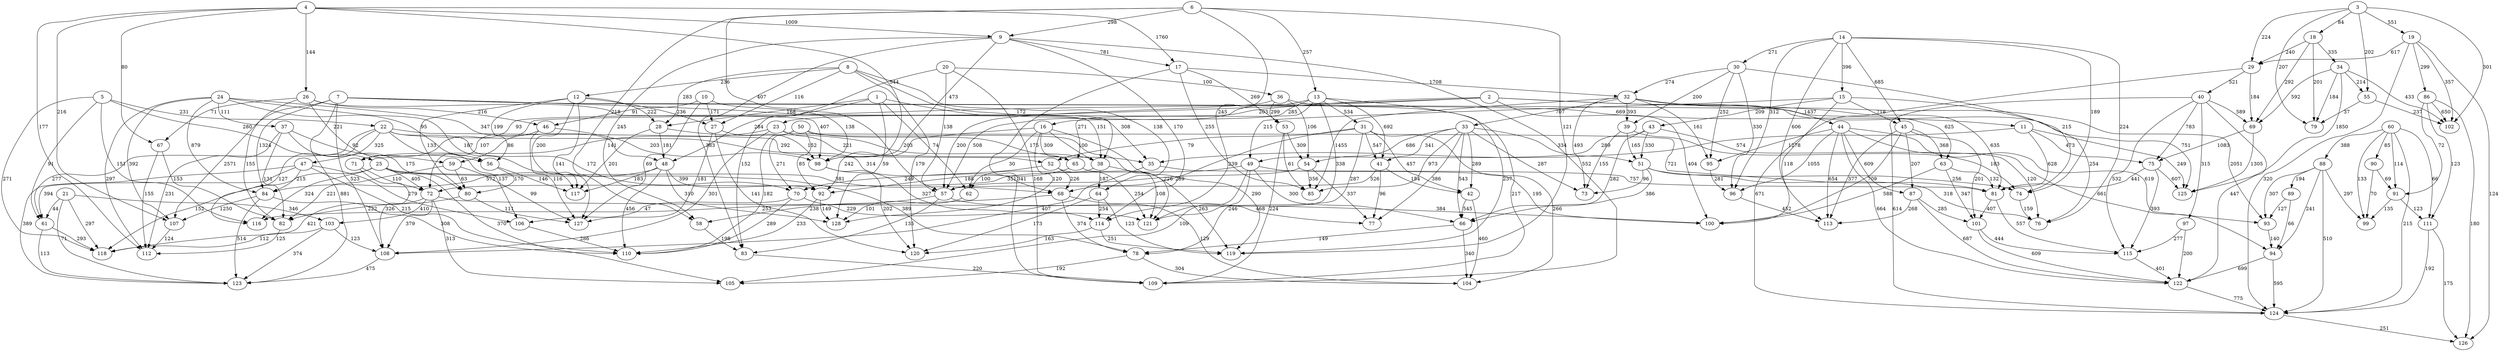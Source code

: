 digraph G {
	1
	128
	28
	38
	48
	62
	10
	127
	27
	46
	98
	101
	115
	122
	103
	108
	118
	123
	106
	110
	107
	112
	11
	125
	35
	75
	81
	111
	124
	126
	114
	119
	120
	12
	117
	56
	80
	13
	121
	16
	31
	41
	57
	65
	14
	113
	15
	30
	45
	74
	76
	96
	100
	43
	49
	92
	17
	109
	32
	53
	85
	18
	29
	34
	69
	79
	19
	102
	86
	2
	23
	63
	71
	72
	20
	36
	83
	21
	61
	22
	116
	47
	52
	68
	70
	24
	37
	84
	25
	105
	78
	26
	59
	67
	82
	40
	3
	55
	39
	95
	104
	42
	33
	44
	73
	93
	51
	54
	66
	77
	64
	4
	9
	97
	87
	94
	5
	50
	58
	6
	60
	88
	90
	91
	99
	7
	8
	89
	1 -> 128 [label=59
 color=black]
	1 -> 28 [label=168
 color=black]
	1 -> 38 [label=151
 color=black]
	1 -> 48 [label=284
 color=black]
	1 -> 62 [label=74
 color=black]
	10 -> 127 [label=69
 color=black]
	10 -> 27 [label=171
 color=black]
	10 -> 46 [label=91
 color=black]
	10 -> 98 [label=138
 color=black]
	101 -> 115 [label=444
 color=black]
	101 -> 122 [label=609
 color=black]
	103 -> 108 [label=123
 color=black]
	103 -> 118 [label=112
 color=black]
	103 -> 123 [label=374
 color=black]
	106 -> 110 [label=286
 color=black]
	107 -> 112 [label=124
 color=black]
	108 -> 123 [label=475
 color=black]
	11 -> 125 [label=249
 color=black]
	11 -> 35 [label=574
 color=black]
	11 -> 75 [label=473
 color=black]
	11 -> 81 [label=628
 color=black]
	111 -> 124 [label=192
 color=black]
	111 -> 126 [label=175
 color=black]
	114 -> 119 [label=251
 color=black]
	114 -> 120 [label=163
 color=black]
	115 -> 122 [label=401
 color=black]
	12 -> 117 [label=200
 color=black]
	12 -> 127 [label=141
 color=black]
	12 -> 27 [label=236
 color=black]
	12 -> 28 [label=222
 color=black]
	12 -> 56 [label=199
 color=black]
	12 -> 80 [label=133
 color=black]
	122 -> 124 [label=775
 color=black]
	124 -> 126 [label=251
 color=black]
	13 -> 119 [label=237
 color=black]
	13 -> 121 [label=338
 color=black]
	13 -> 16 [label=285
 color=black]
	13 -> 31 [label=534
 color=black]
	13 -> 41 [label=692
 color=black]
	13 -> 57 [label=508
 color=black]
	13 -> 65 [label=271
 color=black]
	14 -> 113 [label=606
 color=black]
	14 -> 15 [label=396
 color=black]
	14 -> 30 [label=271
 color=black]
	14 -> 45 [label=685
 color=black]
	14 -> 74 [label=189
 color=black]
	14 -> 76 [label=224
 color=black]
	14 -> 96 [label=312
 color=black]
	15 -> 100 [label=118
 color=black]
	15 -> 43 [label=209
 color=black]
	15 -> 45 [label=718
 color=black]
	15 -> 49 [label=215
 color=black]
	15 -> 76 [label=254
 color=black]
	16 -> 119 [label=290
 color=black]
	16 -> 128 [label=120
 color=black]
	16 -> 38 [label=100
 color=black]
	16 -> 62 [label=30
 color=black]
	16 -> 65 [label=309
 color=black]
	16 -> 92 [label=242
 color=black]
	17 -> 109 [label=341
 color=black]
	17 -> 32 [label=1708
 color=black]
	17 -> 53 [label=269
 color=black]
	17 -> 85 [label=255
 color=black]
	18 -> 29 [label=240
 color=black]
	18 -> 34 [label=335
 color=black]
	18 -> 69 [label=292
 color=black]
	18 -> 79 [label=201
 color=black]
	19 -> 102 [label=357
 color=black]
	19 -> 124 [label=320
 color=black]
	19 -> 126 [label=124
 color=black]
	19 -> 29 [label=617
 color=black]
	19 -> 86 [label=299
 color=black]
	2 -> 100 [label=404
 color=black]
	2 -> 23 [label=203
 color=black]
	2 -> 63 [label=625
 color=black]
	2 -> 71 [label=93
 color=black]
	2 -> 72 [label=107
 color=black]
	2 -> 81 [label=635
 color=black]
	20 -> 109 [label=168
 color=black]
	20 -> 36 [label=100
 color=black]
	20 -> 57 [label=138
 color=black]
	20 -> 83 [label=152
 color=black]
	21 -> 103 [label=346
 color=black]
	21 -> 118 [label=297
 color=black]
	21 -> 123 [label=71
 color=black]
	21 -> 61 [label=44
 color=black]
	22 -> 106 [label=137
 color=black]
	22 -> 116 [label=127
 color=black]
	22 -> 47 [label=325
 color=black]
	22 -> 52 [label=292
 color=black]
	22 -> 61 [label=277
 color=black]
	22 -> 68 [label=314
 color=black]
	22 -> 70 [label=172
 color=black]
	23 -> 108 [label=301
 color=black]
	23 -> 35 [label=221
 color=black]
	23 -> 71 [label=141
 color=black]
	23 -> 81 [label=721
 color=black]
	24 -> 107 [label=392
 color=black]
	24 -> 112 [label=297
 color=black]
	24 -> 117 [label=187
 color=black]
	24 -> 37 [label=111
 color=black]
	24 -> 48 [label=347
 color=black]
	24 -> 56 [label=95
 color=black]
	24 -> 84 [label=879
 color=black]
	25 -> 105 [label=370
 color=black]
	25 -> 116 [label=324
 color=black]
	25 -> 118 [label=152
 color=black]
	25 -> 68 [label=381
 color=black]
	25 -> 72 [label=405
 color=black]
	25 -> 78 [label=389
 color=black]
	26 -> 46 [label=216
 color=black]
	26 -> 59 [label=221
 color=black]
	26 -> 67 [label=71
 color=black]
	26 -> 82 [label=155
 color=black]
	26 -> 98 [label=407
 color=black]
	27 -> 120 [label=141
 color=black]
	27 -> 127 [label=181
 color=black]
	27 -> 98 [label=152
 color=black]
	28 -> 117 [label=201
 color=black]
	28 -> 38 [label=203
 color=black]
	28 -> 48 [label=181
 color=black]
	29 -> 124 [label=671
 color=black]
	29 -> 40 [label=521
 color=black]
	29 -> 69 [label=184
 color=black]
	3 -> 102 [label=301
 color=black]
	3 -> 18 [label=84
 color=black]
	3 -> 19 [label=551
 color=black]
	3 -> 29 [label=224
 color=black]
	3 -> 55 [label=202
 color=black]
	3 -> 79 [label=207
 color=black]
	30 -> 32 [label=274
 color=black]
	30 -> 39 [label=200
 color=black]
	30 -> 74 [label=215
 color=black]
	30 -> 95 [label=252
 color=black]
	30 -> 96 [label=330
 color=black]
	31 -> 104 [label=266
 color=black]
	31 -> 121 [label=287
 color=black]
	31 -> 41 [label=547
 color=black]
	31 -> 42 [label=457
 color=black]
	31 -> 52 [label=79
 color=black]
	31 -> 68 [label=239
 color=black]
	32 -> 33 [label=707
 color=black]
	32 -> 39 [label=393
 color=black]
	32 -> 44 [label=1437
 color=black]
	32 -> 73 [label=493
 color=black]
	32 -> 85 [label=1455
 color=black]
	32 -> 93 [label=2051
 color=black]
	32 -> 95 [label=161
 color=black]
	33 -> 41 [label=341
 color=black]
	33 -> 42 [label=289
 color=black]
	33 -> 51 [label=334
 color=black]
	33 -> 54 [label=686
 color=black]
	33 -> 66 [label=543
 color=black]
	33 -> 73 [label=287
 color=black]
	33 -> 77 [label=386
 color=black]
	33 -> 85 [label=973
 color=black]
	34 -> 102 [label=433
 color=black]
	34 -> 125 [label=1850
 color=black]
	34 -> 55 [label=214
 color=black]
	34 -> 69 [label=592
 color=black]
	34 -> 79 [label=184
 color=black]
	35 -> 108 [label=407
 color=black]
	35 -> 81 [label=757
 color=black]
	36 -> 109 [label=217
 color=black]
	36 -> 53 [label=299
 color=black]
	36 -> 54 [label=106
 color=black]
	36 -> 57 [label=200
 color=black]
	37 -> 112 [label=231
 color=black]
	37 -> 56 [label=92
 color=black]
	37 -> 80 [label=175
 color=black]
	37 -> 82 [label=131
 color=black]
	38 -> 119 [label=263
 color=black]
	38 -> 62 [label=100
 color=black]
	38 -> 64 [label=187
 color=black]
	39 -> 51 [label=165
 color=black]
	39 -> 73 [label=155
 color=black]
	39 -> 74 [label=183
 color=black]
	4 -> 107 [label=216
 color=black]
	4 -> 112 [label=177
 color=black]
	4 -> 17 [label=1760
 color=black]
	4 -> 26 [label=144
 color=black]
	4 -> 67 [label=80
 color=black]
	4 -> 9 [label=1009
 color=black]
	4 -> 98 [label=544
 color=black]
	40 -> 115 [label=532
 color=black]
	40 -> 122 [label=447
 color=black]
	40 -> 124 [label=614
 color=black]
	40 -> 69 [label=589
 color=black]
	40 -> 75 [label=783
 color=black]
	40 -> 97 [label=315
 color=black]
	41 -> 42 [label=154
 color=black]
	41 -> 57 [label=526
 color=black]
	41 -> 77 [label=96
 color=black]
	42 -> 104 [label=460
 color=black]
	42 -> 66 [label=545
 color=black]
	43 -> 49 [label=289
 color=black]
	43 -> 51 [label=330
 color=black]
	43 -> 66 [label=282
 color=black]
	43 -> 76 [label=120
 color=black]
	44 -> 113 [label=654
 color=black]
	44 -> 122 [label=664
 color=black]
	44 -> 87 [label=609
 color=black]
	44 -> 93 [label=619
 color=black]
	44 -> 94 [label=661
 color=black]
	44 -> 95 [label=1278
 color=black]
	44 -> 96 [label=1055
 color=black]
	45 -> 100 [label=709
 color=black]
	45 -> 101 [label=201
 color=black]
	45 -> 113 [label=377
 color=black]
	45 -> 63 [label=368
 color=black]
	45 -> 87 [label=207
 color=black]
	46 -> 127 [label=116
 color=black]
	46 -> 59 [label=86
 color=black]
	46 -> 98 [label=203
 color=black]
	47 -> 106 [label=279
 color=black]
	47 -> 110 [label=215
 color=black]
	47 -> 123 [label=389
 color=black]
	47 -> 61 [label=394
 color=black]
	47 -> 84 [label=215
 color=black]
	48 -> 110 [label=456
 color=black]
	48 -> 117 [label=183
 color=black]
	48 -> 128 [label=310
 color=black]
	48 -> 84 [label=572
 color=black]
	48 -> 92 [label=399
 color=black]
	49 -> 100 [label=195
 color=black]
	49 -> 105 [label=109
 color=black]
	49 -> 66 [label=300
 color=black]
	49 -> 72 [label=351
 color=black]
	49 -> 78 [label=246
 color=black]
	5 -> 116 [label=151
 color=black]
	5 -> 118 [label=271
 color=black]
	5 -> 22 [label=231
 color=black]
	5 -> 25 [label=280
 color=black]
	5 -> 61 [label=91
 color=black]
	50 -> 110 [label=182
 color=black]
	50 -> 121 [label=226
 color=black]
	50 -> 65 [label=175
 color=black]
	50 -> 70 [label=271
 color=black]
	50 -> 92 [label=85
 color=black]
	51 -> 66 [label=386
 color=black]
	51 -> 73 [label=96
 color=black]
	51 -> 74 [label=256
 color=black]
	51 -> 76 [label=318
 color=black]
	52 -> 121 [label=254
 color=black]
	52 -> 68 [label=226
 color=black]
	52 -> 70 [label=249
 color=black]
	53 -> 109 [label=224
 color=black]
	53 -> 54 [label=309
 color=black]
	53 -> 85 [label=61
 color=black]
	54 -> 57 [label=289
 color=black]
	54 -> 77 [label=337
 color=black]
	54 -> 85 [label=356
 color=black]
	55 -> 102 [label=237
 color=black]
	55 -> 79 [label=37
 color=black]
	56 -> 117 [label=146
 color=black]
	56 -> 80 [label=170
 color=black]
	57 -> 58 [label=238
 color=black]
	57 -> 77 [label=468
 color=black]
	57 -> 83 [label=135
 color=black]
	58 -> 83 [label=198
 color=black]
	59 -> 127 [label=99
 color=black]
	59 -> 80 [label=63
 color=black]
	59 -> 82 [label=221
 color=black]
	6 -> 114 [label=245
 color=black]
	6 -> 119 [label=121
 color=black]
	6 -> 13 [label=257
 color=black]
	6 -> 57 [label=407
 color=black]
	6 -> 58 [label=218
 color=black]
	6 -> 9 [label=298
 color=black]
	60 -> 111 [label=66
 color=black]
	60 -> 124 [label=215
 color=black]
	60 -> 88 [label=388
 color=black]
	60 -> 90 [label=85
 color=black]
	60 -> 91 [label=114
 color=black]
	60 -> 99 [label=133
 color=black]
	61 -> 118 [label=293
 color=black]
	61 -> 123 [label=113
 color=black]
	62 -> 128 [label=101
 color=black]
	63 -> 100 [label=588
 color=black]
	63 -> 101 [label=347
 color=black]
	63 -> 81 [label=132
 color=black]
	64 -> 114 [label=254
 color=black]
	64 -> 119 [label=123
 color=black]
	64 -> 120 [label=173
 color=black]
	65 -> 121 [label=108
 color=black]
	65 -> 92 [label=188
 color=black]
	66 -> 104 [label=340
 color=black]
	66 -> 78 [label=149
 color=black]
	67 -> 112 [label=155
 color=black]
	67 -> 82 [label=153
 color=black]
	68 -> 104 [label=129
 color=black]
	68 -> 116 [label=253
 color=black]
	68 -> 78 [label=374
 color=black]
	69 -> 125 [label=1305
 color=black]
	69 -> 75 [label=1083
 color=black]
	7 -> 107 [label=2571
 color=black]
	7 -> 108 [label=523
 color=black]
	7 -> 11 [label=669
 color=black]
	7 -> 123 [label=881
 color=black]
	7 -> 125 [label=751
 color=black]
	7 -> 35 [label=308
 color=black]
	7 -> 84 [label=1324
 color=black]
	70 -> 106 [label=47
 color=black]
	70 -> 110 [label=289
 color=black]
	70 -> 121 [label=229
 color=black]
	71 -> 108 [label=326
 color=black]
	71 -> 72 [label=110
 color=black]
	72 -> 100 [label=384
 color=black]
	72 -> 103 [label=410
 color=black]
	72 -> 105 [label=313
 color=black]
	72 -> 108 [label=379
 color=black]
	72 -> 118 [label=421
 color=black]
	74 -> 76 [label=159
 color=black]
	75 -> 115 [label=393
 color=black]
	75 -> 125 [label=607
 color=black]
	75 -> 81 [label=441
 color=black]
	78 -> 104 [label=304
 color=black]
	78 -> 105 [label=192
 color=black]
	8 -> 12 [label=236
 color=black]
	8 -> 120 [label=179
 color=black]
	8 -> 27 [label=116
 color=black]
	8 -> 28 [label=283
 color=black]
	8 -> 38 [label=172
 color=black]
	8 -> 64 [label=138
 color=black]
	80 -> 127 [label=111
 color=black]
	80 -> 82 [label=222
 color=black]
	81 -> 101 [label=407
 color=black]
	81 -> 115 [label=557
 color=black]
	82 -> 112 [label=125
 color=black]
	83 -> 109 [label=220
 color=black]
	84 -> 107 [label=1250
 color=black]
	84 -> 110 [label=308
 color=black]
	84 -> 123 [label=514
 color=black]
	86 -> 102 [label=650
 color=black]
	86 -> 111 [label=123
 color=black]
	86 -> 126 [label=180
 color=black]
	86 -> 91 [label=72
 color=black]
	87 -> 101 [label=285
 color=black]
	87 -> 113 [label=268
 color=black]
	87 -> 122 [label=687
 color=black]
	88 -> 124 [label=510
 color=black]
	88 -> 89 [label=194
 color=black]
	88 -> 93 [label=307
 color=black]
	88 -> 94 [label=241
 color=black]
	88 -> 99 [label=297
 color=black]
	89 -> 93 [label=127
 color=black]
	89 -> 94 [label=66
 color=black]
	9 -> 109 [label=552
 color=black]
	9 -> 114 [label=170
 color=black]
	9 -> 17 [label=781
 color=black]
	9 -> 58 [label=245
 color=black]
	9 -> 83 [label=383
 color=black]
	9 -> 98 [label=473
 color=black]
	90 -> 91 [label=69
 color=black]
	90 -> 99 [label=70
 color=black]
	91 -> 111 [label=123
 color=black]
	91 -> 99 [label=135
 color=black]
	92 -> 110 [label=233
 color=black]
	92 -> 128 [label=149
 color=black]
	93 -> 94 [label=140
 color=black]
	94 -> 122 [label=699
 color=black]
	94 -> 124 [label=595
 color=black]
	95 -> 96 [label=281
 color=black]
	96 -> 113 [label=452
 color=black]
	97 -> 115 [label=277
 color=black]
	97 -> 122 [label=200
 color=black]
	98 -> 114 [label=327
 color=black]
	98 -> 120 [label=202 color=black]
}
